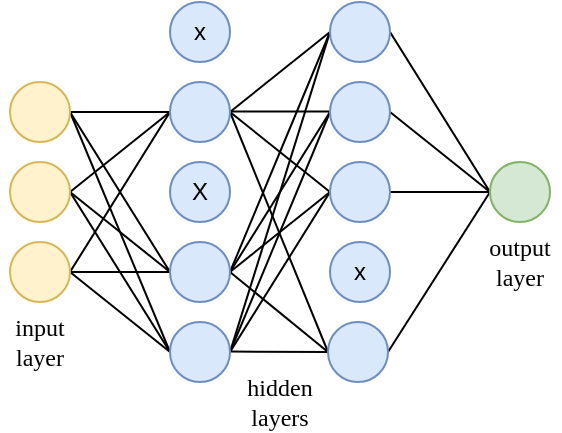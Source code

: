 <mxfile version="13.2.6" type="device"><diagram id="wyvYSxyy9mP0nuuE5lwd" name="Page-1"><mxGraphModel dx="569" dy="306" grid="1" gridSize="10" guides="1" tooltips="1" connect="1" arrows="1" fold="1" page="1" pageScale="1" pageWidth="827" pageHeight="1169" math="0" shadow="0" extFonts="Old Standard TT^https://fonts.googleapis.com/css?family=Old+Standard+TT"><root><mxCell id="0"/><mxCell id="1" parent="0"/><mxCell id="2ZrUHVWWdNkFMq_4CjiW-10" value="X" style="ellipse;whiteSpace=wrap;html=1;aspect=fixed;fillColor=#dae8fc;strokeColor=#6c8ebf;" parent="1" vertex="1"><mxGeometry x="320" y="290" width="30" height="30" as="geometry"/></mxCell><mxCell id="2ZrUHVWWdNkFMq_4CjiW-12" value="x" style="ellipse;whiteSpace=wrap;html=1;aspect=fixed;fillColor=#dae8fc;strokeColor=#6c8ebf;" parent="1" vertex="1"><mxGeometry x="320" y="210" width="30" height="30" as="geometry"/></mxCell><mxCell id="2ZrUHVWWdNkFMq_4CjiW-25" value="" style="endArrow=none;html=1;strokeColor=#000000;exitX=1;exitY=0.5;exitDx=0;exitDy=0;entryX=0;entryY=0.5;entryDx=0;entryDy=0;" parent="1" source="2ZrUHVWWdNkFMq_4CjiW-1" target="2ZrUHVWWdNkFMq_4CjiW-11" edge="1"><mxGeometry width="50" height="50" relative="1" as="geometry"><mxPoint x="280" y="275" as="sourcePoint"/><mxPoint x="330" y="235" as="targetPoint"/></mxGeometry></mxCell><mxCell id="2ZrUHVWWdNkFMq_4CjiW-27" value="" style="endArrow=none;html=1;strokeColor=#000000;exitX=1;exitY=0.5;exitDx=0;exitDy=0;entryX=0;entryY=0.5;entryDx=0;entryDy=0;" parent="1" source="2ZrUHVWWdNkFMq_4CjiW-1" target="2ZrUHVWWdNkFMq_4CjiW-9" edge="1"><mxGeometry width="50" height="50" relative="1" as="geometry"><mxPoint x="280" y="275" as="sourcePoint"/><mxPoint x="330" y="315" as="targetPoint"/></mxGeometry></mxCell><mxCell id="2ZrUHVWWdNkFMq_4CjiW-28" value="" style="endArrow=none;html=1;strokeColor=#000000;exitX=1;exitY=0.5;exitDx=0;exitDy=0;entryX=0;entryY=0.5;entryDx=0;entryDy=0;" parent="1" source="2ZrUHVWWdNkFMq_4CjiW-1" target="2ZrUHVWWdNkFMq_4CjiW-8" edge="1"><mxGeometry width="50" height="50" relative="1" as="geometry"><mxPoint x="280" y="275" as="sourcePoint"/><mxPoint x="330" y="355" as="targetPoint"/></mxGeometry></mxCell><mxCell id="2ZrUHVWWdNkFMq_4CjiW-45" value="" style="endArrow=none;html=1;strokeColor=#000000;exitX=1;exitY=0.5;exitDx=0;exitDy=0;entryX=0;entryY=0.5;entryDx=0;entryDy=0;" parent="1" source="2ZrUHVWWdNkFMq_4CjiW-2" target="2ZrUHVWWdNkFMq_4CjiW-9" edge="1"><mxGeometry width="50" height="50" relative="1" as="geometry"><mxPoint x="280" y="315" as="sourcePoint"/><mxPoint x="330" y="315" as="targetPoint"/></mxGeometry></mxCell><mxCell id="2ZrUHVWWdNkFMq_4CjiW-49" value="" style="endArrow=none;html=1;strokeColor=#000000;exitX=1;exitY=0.5;exitDx=0;exitDy=0;entryX=0;entryY=0.5;entryDx=0;entryDy=0;" parent="1" source="2ZrUHVWWdNkFMq_4CjiW-3" target="2ZrUHVWWdNkFMq_4CjiW-11" edge="1"><mxGeometry width="50" height="50" relative="1" as="geometry"><mxPoint x="280" y="355" as="sourcePoint"/><mxPoint x="330" y="235" as="targetPoint"/></mxGeometry></mxCell><mxCell id="2ZrUHVWWdNkFMq_4CjiW-51" value="" style="endArrow=none;html=1;strokeColor=#000000;exitX=1;exitY=0.5;exitDx=0;exitDy=0;entryX=0;entryY=0.5;entryDx=0;entryDy=0;" parent="1" source="2ZrUHVWWdNkFMq_4CjiW-3" target="2ZrUHVWWdNkFMq_4CjiW-9" edge="1"><mxGeometry width="50" height="50" relative="1" as="geometry"><mxPoint x="280" y="355" as="sourcePoint"/><mxPoint x="330" y="315" as="targetPoint"/></mxGeometry></mxCell><mxCell id="2ZrUHVWWdNkFMq_4CjiW-52" value="" style="endArrow=none;html=1;strokeColor=#000000;exitX=1;exitY=0.5;exitDx=0;exitDy=0;entryX=0;entryY=0.5;entryDx=0;entryDy=0;" parent="1" source="2ZrUHVWWdNkFMq_4CjiW-3" target="2ZrUHVWWdNkFMq_4CjiW-8" edge="1"><mxGeometry width="50" height="50" relative="1" as="geometry"><mxPoint x="280" y="355" as="sourcePoint"/><mxPoint x="330" y="355" as="targetPoint"/></mxGeometry></mxCell><mxCell id="2ZrUHVWWdNkFMq_4CjiW-67" value="" style="endArrow=none;html=1;strokeColor=#000000;exitX=1;exitY=0.5;exitDx=0;exitDy=0;entryX=0;entryY=0.5;entryDx=0;entryDy=0;" parent="1" source="2ZrUHVWWdNkFMq_4CjiW-13" target="2ZrUHVWWdNkFMq_4CjiW-21" edge="1"><mxGeometry width="50" height="50" relative="1" as="geometry"><mxPoint x="280" y="435" as="sourcePoint"/><mxPoint x="330" y="475" as="targetPoint"/></mxGeometry></mxCell><mxCell id="2ZrUHVWWdNkFMq_4CjiW-68" value="" style="endArrow=none;html=1;strokeColor=#000000;exitX=1;exitY=0.5;exitDx=0;exitDy=0;entryX=0;entryY=0.5;entryDx=0;entryDy=0;" parent="1" source="2ZrUHVWWdNkFMq_4CjiW-14" target="2ZrUHVWWdNkFMq_4CjiW-21" edge="1"><mxGeometry width="50" height="50" relative="1" as="geometry"><mxPoint x="440" y="235" as="sourcePoint"/><mxPoint x="490" y="355" as="targetPoint"/></mxGeometry></mxCell><mxCell id="2ZrUHVWWdNkFMq_4CjiW-71" value="" style="endArrow=none;html=1;strokeColor=#000000;exitX=1;exitY=0.5;exitDx=0;exitDy=0;entryX=0;entryY=0.5;entryDx=0;entryDy=0;" parent="1" source="2ZrUHVWWdNkFMq_4CjiW-17" target="2ZrUHVWWdNkFMq_4CjiW-21" edge="1"><mxGeometry width="50" height="50" relative="1" as="geometry"><mxPoint x="440" y="355" as="sourcePoint"/><mxPoint x="490" y="355" as="targetPoint"/></mxGeometry></mxCell><mxCell id="2ZrUHVWWdNkFMq_4CjiW-75" value="" style="endArrow=none;html=1;strokeColor=#000000;exitX=1;exitY=0.5;exitDx=0;exitDy=0;entryX=0;entryY=0.5;entryDx=0;entryDy=0;" parent="1" edge="1"><mxGeometry width="50" height="50" relative="1" as="geometry"><mxPoint x="350" y="264.76" as="sourcePoint"/><mxPoint x="400" y="264.76" as="targetPoint"/></mxGeometry></mxCell><mxCell id="2ZrUHVWWdNkFMq_4CjiW-78" value="" style="endArrow=none;html=1;strokeColor=#000000;exitX=1;exitY=0.5;exitDx=0;exitDy=0;entryX=0;entryY=0.5;entryDx=0;entryDy=0;" parent="1" edge="1" target="2ZrUHVWWdNkFMq_4CjiW-17"><mxGeometry width="50" height="50" relative="1" as="geometry"><mxPoint x="350" y="384.76" as="sourcePoint"/><mxPoint x="400" y="384.76" as="targetPoint"/></mxGeometry></mxCell><mxCell id="2ZrUHVWWdNkFMq_4CjiW-84" value="" style="endArrow=none;html=1;strokeColor=#000000;exitX=1;exitY=0.5;exitDx=0;exitDy=0;entryX=0;entryY=0.5;entryDx=0;entryDy=0;" parent="1" source="2ZrUHVWWdNkFMq_4CjiW-9" target="2ZrUHVWWdNkFMq_4CjiW-15" edge="1"><mxGeometry width="50" height="50" relative="1" as="geometry"><mxPoint x="360" y="395" as="sourcePoint"/><mxPoint x="410" y="355" as="targetPoint"/></mxGeometry></mxCell><mxCell id="2ZrUHVWWdNkFMq_4CjiW-86" value="" style="endArrow=none;html=1;strokeColor=#000000;exitX=1;exitY=0.5;exitDx=0;exitDy=0;entryX=0;entryY=0.5;entryDx=0;entryDy=0;" parent="1" source="2ZrUHVWWdNkFMq_4CjiW-11" target="2ZrUHVWWdNkFMq_4CjiW-13" edge="1"><mxGeometry width="50" height="50" relative="1" as="geometry"><mxPoint x="360" y="315" as="sourcePoint"/><mxPoint x="410" y="275" as="targetPoint"/></mxGeometry></mxCell><mxCell id="2ZrUHVWWdNkFMq_4CjiW-88" value="" style="endArrow=none;html=1;strokeColor=#000000;exitX=1;exitY=0.5;exitDx=0;exitDy=0;entryX=0;entryY=0.5;entryDx=0;entryDy=0;" parent="1" source="2ZrUHVWWdNkFMq_4CjiW-11" target="2ZrUHVWWdNkFMq_4CjiW-15" edge="1"><mxGeometry width="50" height="50" relative="1" as="geometry"><mxPoint x="360" y="235" as="sourcePoint"/><mxPoint x="410" y="275" as="targetPoint"/></mxGeometry></mxCell><mxCell id="2ZrUHVWWdNkFMq_4CjiW-90" value="" style="endArrow=none;html=1;strokeColor=#000000;exitX=1;exitY=0.5;exitDx=0;exitDy=0;entryX=0;entryY=0.5;entryDx=0;entryDy=0;" parent="1" source="2ZrUHVWWdNkFMq_4CjiW-9" target="2ZrUHVWWdNkFMq_4CjiW-17" edge="1"><mxGeometry width="50" height="50" relative="1" as="geometry"><mxPoint x="360" y="315" as="sourcePoint"/><mxPoint x="410" y="355" as="targetPoint"/></mxGeometry></mxCell><mxCell id="2ZrUHVWWdNkFMq_4CjiW-110" value="" style="endArrow=none;html=1;strokeColor=#000000;exitX=1;exitY=0.5;exitDx=0;exitDy=0;entryX=0;entryY=0.5;entryDx=0;entryDy=0;" parent="1" source="2ZrUHVWWdNkFMq_4CjiW-9" target="2ZrUHVWWdNkFMq_4CjiW-14" edge="1"><mxGeometry width="50" height="50" relative="1" as="geometry"><mxPoint x="360" y="355" as="sourcePoint"/><mxPoint x="410" y="235" as="targetPoint"/></mxGeometry></mxCell><mxCell id="2ZrUHVWWdNkFMq_4CjiW-116" value="" style="endArrow=none;html=1;strokeColor=#000000;exitX=1;exitY=0.5;exitDx=0;exitDy=0;entryX=0;entryY=0.5;entryDx=0;entryDy=0;" parent="1" source="2ZrUHVWWdNkFMq_4CjiW-8" target="2ZrUHVWWdNkFMq_4CjiW-13" edge="1"><mxGeometry width="50" height="50" relative="1" as="geometry"><mxPoint x="360" y="395" as="sourcePoint"/><mxPoint x="410" y="275" as="targetPoint"/></mxGeometry></mxCell><mxCell id="wVoEas3Nscf-EZQ4JhxS-1" value="&lt;div&gt;input&lt;/div&gt;&lt;div&gt;layer&lt;br&gt;&lt;/div&gt;" style="text;html=1;strokeColor=none;fillColor=none;align=center;verticalAlign=middle;whiteSpace=wrap;rounded=0;fontFamily=lmodern;" parent="1" vertex="1"><mxGeometry x="235" y="370" width="40" height="20" as="geometry"/></mxCell><mxCell id="wVoEas3Nscf-EZQ4JhxS-2" value="&lt;div&gt;hidden&lt;br&gt;&lt;/div&gt;&lt;div&gt;layers&lt;br&gt;&lt;/div&gt;" style="text;html=1;strokeColor=none;fillColor=none;align=center;verticalAlign=middle;whiteSpace=wrap;rounded=0;fontFamily=lmodern;" parent="1" vertex="1"><mxGeometry x="355" y="400.0" width="40" height="20" as="geometry"/></mxCell><mxCell id="wVoEas3Nscf-EZQ4JhxS-3" value="&lt;div&gt;output&lt;/div&gt;&lt;div&gt;layer&lt;br&gt;&lt;/div&gt;" style="text;html=1;strokeColor=none;fillColor=none;align=center;verticalAlign=middle;whiteSpace=wrap;rounded=0;fontFamily=lmodern;" parent="1" vertex="1"><mxGeometry x="475" y="330" width="40" height="20" as="geometry"/></mxCell><mxCell id="zZ8IL6_jPZ-8WBgpbIzv-1" value="" style="endArrow=none;html=1;strokeColor=#000000;exitX=1;exitY=0.5;exitDx=0;exitDy=0;entryX=0;entryY=0.5;entryDx=0;entryDy=0;" edge="1" parent="1" source="2ZrUHVWWdNkFMq_4CjiW-8" target="2ZrUHVWWdNkFMq_4CjiW-15"><mxGeometry width="50" height="50" relative="1" as="geometry"><mxPoint x="360" y="395" as="sourcePoint"/><mxPoint x="410" y="235" as="targetPoint"/></mxGeometry></mxCell><mxCell id="zZ8IL6_jPZ-8WBgpbIzv-2" value="" style="endArrow=none;html=1;strokeColor=#000000;exitX=1;exitY=0.5;exitDx=0;exitDy=0;entryX=0;entryY=0.5;entryDx=0;entryDy=0;" edge="1" parent="1" source="2ZrUHVWWdNkFMq_4CjiW-8" target="2ZrUHVWWdNkFMq_4CjiW-14"><mxGeometry width="50" height="50" relative="1" as="geometry"><mxPoint x="360" y="395" as="sourcePoint"/><mxPoint x="410" y="315" as="targetPoint"/></mxGeometry></mxCell><mxCell id="zZ8IL6_jPZ-8WBgpbIzv-3" value="" style="endArrow=none;html=1;strokeColor=#000000;exitX=1;exitY=0.5;exitDx=0;exitDy=0;entryX=0;entryY=0.5;entryDx=0;entryDy=0;" edge="1" parent="1" source="2ZrUHVWWdNkFMq_4CjiW-9" target="2ZrUHVWWdNkFMq_4CjiW-13"><mxGeometry width="50" height="50" relative="1" as="geometry"><mxPoint x="360" y="395" as="sourcePoint"/><mxPoint x="410" y="275" as="targetPoint"/></mxGeometry></mxCell><mxCell id="zZ8IL6_jPZ-8WBgpbIzv-4" value="" style="endArrow=none;html=1;strokeColor=#000000;exitX=1;exitY=0.5;exitDx=0;exitDy=0;entryX=0;entryY=0.5;entryDx=0;entryDy=0;" edge="1" parent="1" source="2ZrUHVWWdNkFMq_4CjiW-11" target="2ZrUHVWWdNkFMq_4CjiW-17"><mxGeometry width="50" height="50" relative="1" as="geometry"><mxPoint x="360" y="355" as="sourcePoint"/><mxPoint x="410" y="235" as="targetPoint"/></mxGeometry></mxCell><mxCell id="zZ8IL6_jPZ-8WBgpbIzv-5" value="" style="endArrow=none;html=1;strokeColor=#000000;exitX=1;exitY=0.5;exitDx=0;exitDy=0;entryX=0;entryY=0.5;entryDx=0;entryDy=0;" edge="1" parent="1" source="2ZrUHVWWdNkFMq_4CjiW-15" target="2ZrUHVWWdNkFMq_4CjiW-21"><mxGeometry width="50" height="50" relative="1" as="geometry"><mxPoint x="360" y="275" as="sourcePoint"/><mxPoint x="409" y="395" as="targetPoint"/></mxGeometry></mxCell><mxCell id="zZ8IL6_jPZ-8WBgpbIzv-6" value="" style="endArrow=none;html=1;strokeColor=#000000;exitX=1;exitY=0.5;exitDx=0;exitDy=0;entryX=0;entryY=0.5;entryDx=0;entryDy=0;" edge="1" parent="1" source="2ZrUHVWWdNkFMq_4CjiW-2" target="2ZrUHVWWdNkFMq_4CjiW-11"><mxGeometry width="50" height="50" relative="1" as="geometry"><mxPoint x="440" y="315" as="sourcePoint"/><mxPoint x="490" y="315" as="targetPoint"/></mxGeometry></mxCell><mxCell id="zZ8IL6_jPZ-8WBgpbIzv-7" value="" style="endArrow=none;html=1;strokeColor=#000000;exitX=1;exitY=0.5;exitDx=0;exitDy=0;entryX=0;entryY=0.5;entryDx=0;entryDy=0;" edge="1" parent="1" source="2ZrUHVWWdNkFMq_4CjiW-2" target="2ZrUHVWWdNkFMq_4CjiW-8"><mxGeometry width="50" height="50" relative="1" as="geometry"><mxPoint x="280" y="315" as="sourcePoint"/><mxPoint x="330.0" y="275" as="targetPoint"/></mxGeometry></mxCell><mxCell id="2ZrUHVWWdNkFMq_4CjiW-1" value="" style="ellipse;whiteSpace=wrap;html=1;aspect=fixed;fillColor=#fff2cc;strokeColor=#d6b656;" parent="1" vertex="1"><mxGeometry x="240" y="250" width="30" height="30" as="geometry"/></mxCell><mxCell id="2ZrUHVWWdNkFMq_4CjiW-2" value="" style="ellipse;whiteSpace=wrap;html=1;aspect=fixed;fillColor=#fff2cc;strokeColor=#d6b656;" parent="1" vertex="1"><mxGeometry x="240" y="290" width="30" height="30" as="geometry"/></mxCell><mxCell id="2ZrUHVWWdNkFMq_4CjiW-3" value="" style="ellipse;whiteSpace=wrap;html=1;aspect=fixed;fillColor=#fff2cc;strokeColor=#d6b656;" parent="1" vertex="1"><mxGeometry x="240" y="330" width="30" height="30" as="geometry"/></mxCell><mxCell id="2ZrUHVWWdNkFMq_4CjiW-8" value="" style="ellipse;whiteSpace=wrap;html=1;aspect=fixed;fillColor=#dae8fc;strokeColor=#6c8ebf;" parent="1" vertex="1"><mxGeometry x="320" y="370" width="30" height="30" as="geometry"/></mxCell><mxCell id="2ZrUHVWWdNkFMq_4CjiW-9" value="" style="ellipse;whiteSpace=wrap;html=1;aspect=fixed;fillColor=#dae8fc;strokeColor=#6c8ebf;" parent="1" vertex="1"><mxGeometry x="320" y="330" width="30" height="30" as="geometry"/></mxCell><mxCell id="2ZrUHVWWdNkFMq_4CjiW-11" value="" style="ellipse;whiteSpace=wrap;html=1;aspect=fixed;fillColor=#dae8fc;strokeColor=#6c8ebf;" parent="1" vertex="1"><mxGeometry x="320" y="250" width="30" height="30" as="geometry"/></mxCell><mxCell id="2ZrUHVWWdNkFMq_4CjiW-13" value="" style="ellipse;whiteSpace=wrap;html=1;aspect=fixed;fillColor=#dae8fc;strokeColor=#6c8ebf;" parent="1" vertex="1"><mxGeometry x="400" y="210" width="30" height="30" as="geometry"/></mxCell><mxCell id="2ZrUHVWWdNkFMq_4CjiW-14" value="" style="ellipse;whiteSpace=wrap;html=1;aspect=fixed;fillColor=#dae8fc;strokeColor=#6c8ebf;" parent="1" vertex="1"><mxGeometry x="400" y="250" width="30" height="30" as="geometry"/></mxCell><mxCell id="2ZrUHVWWdNkFMq_4CjiW-15" value="" style="ellipse;whiteSpace=wrap;html=1;aspect=fixed;fillColor=#dae8fc;strokeColor=#6c8ebf;" parent="1" vertex="1"><mxGeometry x="400" y="290" width="30" height="30" as="geometry"/></mxCell><mxCell id="2ZrUHVWWdNkFMq_4CjiW-16" value="x" style="ellipse;whiteSpace=wrap;html=1;aspect=fixed;fillColor=#dae8fc;strokeColor=#6c8ebf;" parent="1" vertex="1"><mxGeometry x="400" y="330" width="30" height="30" as="geometry"/></mxCell><mxCell id="2ZrUHVWWdNkFMq_4CjiW-17" value="" style="ellipse;whiteSpace=wrap;html=1;aspect=fixed;fillColor=#dae8fc;strokeColor=#6c8ebf;" parent="1" vertex="1"><mxGeometry x="399" y="370" width="30" height="30" as="geometry"/></mxCell><mxCell id="2ZrUHVWWdNkFMq_4CjiW-21" value="" style="ellipse;whiteSpace=wrap;html=1;aspect=fixed;fillColor=#d5e8d4;strokeColor=#82b366;" parent="1" vertex="1"><mxGeometry x="480" y="290" width="30" height="30" as="geometry"/></mxCell></root></mxGraphModel></diagram></mxfile>